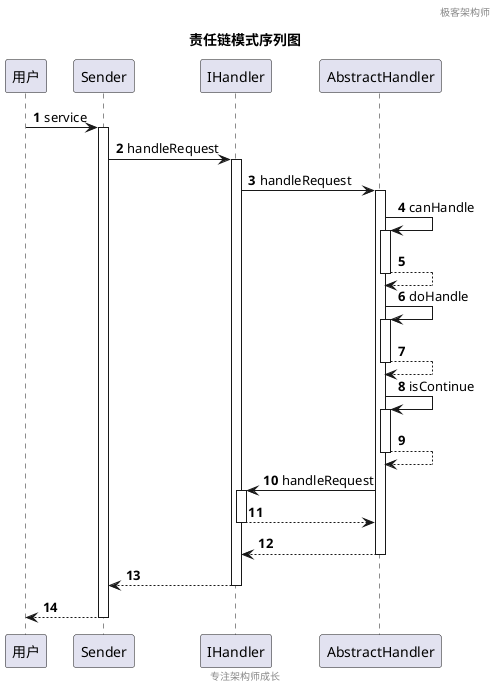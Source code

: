 @startuml
header 极客架构师
footer 专注架构师成长
title 责任链模式序列图
autonumber
participant 用户
用户 -> Sender : service
activate Sender
Sender -> IHandler : handleRequest
activate IHandler
IHandler -> AbstractHandler : handleRequest
activate AbstractHandler
AbstractHandler -> AbstractHandler : canHandle
activate AbstractHandler
AbstractHandler --> AbstractHandler
deactivate AbstractHandler
AbstractHandler -> AbstractHandler : doHandle
activate AbstractHandler
AbstractHandler --> AbstractHandler
deactivate AbstractHandler
AbstractHandler -> AbstractHandler : isContinue
activate AbstractHandler
AbstractHandler --> AbstractHandler
deactivate AbstractHandler
AbstractHandler -> IHandler : handleRequest
activate IHandler
IHandler --> AbstractHandler
deactivate IHandler
AbstractHandler --> IHandler
deactivate AbstractHandler
IHandler --> Sender
deactivate IHandler
return
@enduml